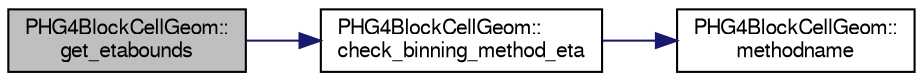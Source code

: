 digraph "PHG4BlockCellGeom::get_etabounds"
{
  bgcolor="transparent";
  edge [fontname="FreeSans",fontsize="10",labelfontname="FreeSans",labelfontsize="10"];
  node [fontname="FreeSans",fontsize="10",shape=record];
  rankdir="LR";
  Node1 [label="PHG4BlockCellGeom::\lget_etabounds",height=0.2,width=0.4,color="black", fillcolor="grey75", style="filled" fontcolor="black"];
  Node1 -> Node2 [color="midnightblue",fontsize="10",style="solid",fontname="FreeSans"];
  Node2 [label="PHG4BlockCellGeom::\lcheck_binning_method_eta",height=0.2,width=0.4,color="black",URL="$d1/dd7/classPHG4BlockCellGeom.html#afb8a13d4eb09b3759d7c16c6b75d49a9"];
  Node2 -> Node3 [color="midnightblue",fontsize="10",style="solid",fontname="FreeSans"];
  Node3 [label="PHG4BlockCellGeom::\lmethodname",height=0.2,width=0.4,color="black",URL="$d1/dd7/classPHG4BlockCellGeom.html#aae9a78950e6844001da0ce7ae4b0ae77"];
}
